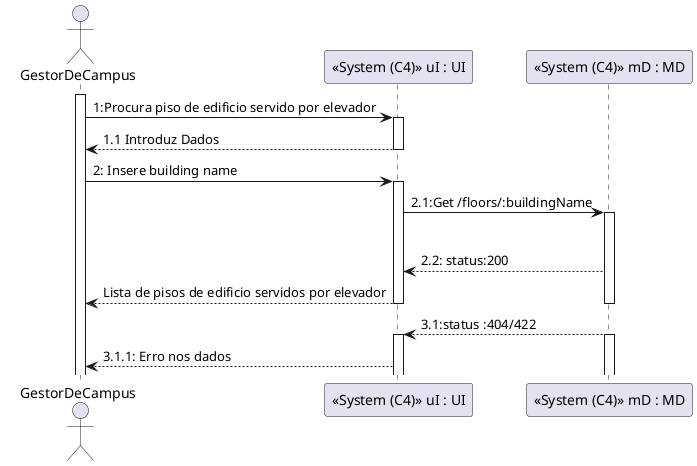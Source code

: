 @startuml
'http://plantuml.com/skinparam.html

actor GestorDeCampus
participant l as "<<System (C4)>> uI : UI"
participant md as "<<System (C4)>> mD : MD"


activate GestorDeCampus
GestorDeCampus -> l : 1:Procura piso de edificio servido por elevador
activate l
l --> GestorDeCampus : 1.1 Introduz Dados
deactivate l
GestorDeCampus -> l : 2: Insere building name
activate l
l -> md :  2.1:Get /floors/:buildingName
activate md
group alt
md --> l : 2.2: status:200
l--> GestorDeCampus: Lista de pisos de edificio servidos por elevador
deactivate md
deactivate l

md--> l : 3.1:status :404/422
activate md
activate l
l-->GestorDeCampus: 3.1.1: Erro nos dados




@enduml
```